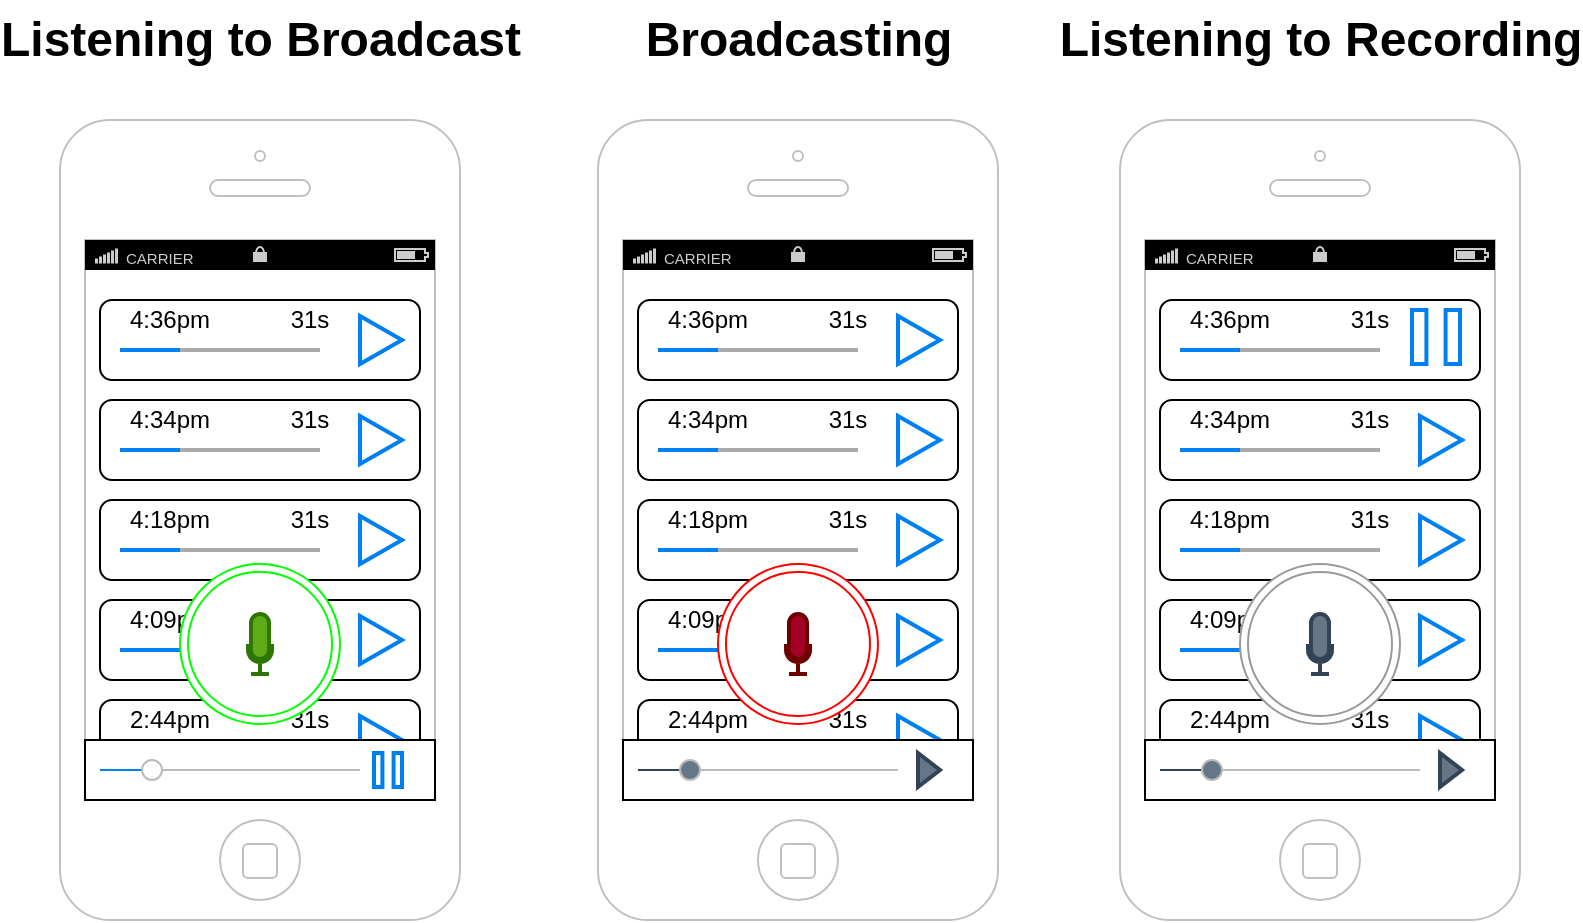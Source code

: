 <mxfile>
    <diagram id="KTIx14ktJnY5_gkWbMu6" name="Page-1">
        <mxGraphModel dx="750" dy="595" grid="1" gridSize="10" guides="1" tooltips="1" connect="1" arrows="1" fold="1" page="1" pageScale="1" pageWidth="850" pageHeight="1100" math="0" shadow="0">
            <root>
                <mxCell id="0"/>
                <mxCell id="1" parent="0"/>
                <mxCell id="2" value="" style="html=1;verticalLabelPosition=bottom;labelBackgroundColor=#ffffff;verticalAlign=top;shadow=0;dashed=0;strokeWidth=1;shape=mxgraph.ios7.misc.iphone;strokeColor=#c0c0c0;" vertex="1" parent="1">
                    <mxGeometry x="210" y="120" width="200" height="400" as="geometry"/>
                </mxCell>
                <mxCell id="10" value="" style="html=1;shadow=0;dashed=0;shape=mxgraph.ios.iTopBarLocked;strokeWidth=1;sketch=0;" vertex="1" parent="1">
                    <mxGeometry x="222.5" y="180" width="175" height="15" as="geometry"/>
                </mxCell>
                <mxCell id="11" value="CARRIER" style="html=1;shadow=0;dashed=0;shape=mxgraph.ios.anchor;align=left;fontSize=7.5;spacingLeft=18;fontColor=#cccccc;" vertex="1" parent="10">
                    <mxGeometry y="2" width="50" height="13" as="geometry"/>
                </mxCell>
                <mxCell id="15" value="" style="rounded=1;whiteSpace=wrap;html=1;strokeWidth=1;" vertex="1" parent="1">
                    <mxGeometry x="230" y="210" width="160" height="40" as="geometry"/>
                </mxCell>
                <mxCell id="17" value="4:36pm" style="text;html=1;strokeColor=none;fillColor=none;align=center;verticalAlign=middle;whiteSpace=wrap;rounded=0;strokeWidth=1;" vertex="1" parent="1">
                    <mxGeometry x="240" y="210" width="50" height="20" as="geometry"/>
                </mxCell>
                <mxCell id="18" value="31s" style="text;html=1;strokeColor=none;fillColor=none;align=center;verticalAlign=middle;whiteSpace=wrap;rounded=0;strokeWidth=1;" vertex="1" parent="1">
                    <mxGeometry x="310" y="210" width="50" height="20" as="geometry"/>
                </mxCell>
                <mxCell id="19" value="" style="html=1;strokeWidth=1;shadow=0;dashed=0;shape=mxgraph.ios7ui.downloadBar;verticalAlign=middle;fontSize=8;buttonText=;barPos=30;fillColor=#aaaaaa;strokeColor=#0080f0;align=center;" vertex="1" parent="1">
                    <mxGeometry x="240" y="220" width="100" height="30" as="geometry"/>
                </mxCell>
                <mxCell id="20" value="" style="html=1;verticalLabelPosition=bottom;align=center;labelBackgroundColor=#ffffff;verticalAlign=top;strokeWidth=2;strokeColor=#0080F0;shadow=0;dashed=0;shape=mxgraph.ios7.icons.play;gradientColor=none;" vertex="1" parent="1">
                    <mxGeometry x="360" y="218" width="21" height="24" as="geometry"/>
                </mxCell>
                <mxCell id="23" value="" style="rounded=1;whiteSpace=wrap;html=1;strokeWidth=1;" vertex="1" parent="1">
                    <mxGeometry x="230" y="260" width="160" height="40" as="geometry"/>
                </mxCell>
                <mxCell id="24" value="4:34pm" style="text;html=1;strokeColor=none;fillColor=none;align=center;verticalAlign=middle;whiteSpace=wrap;rounded=0;strokeWidth=1;" vertex="1" parent="1">
                    <mxGeometry x="240" y="260" width="50" height="20" as="geometry"/>
                </mxCell>
                <mxCell id="25" value="31s" style="text;html=1;strokeColor=none;fillColor=none;align=center;verticalAlign=middle;whiteSpace=wrap;rounded=0;strokeWidth=1;" vertex="1" parent="1">
                    <mxGeometry x="310" y="260" width="50" height="20" as="geometry"/>
                </mxCell>
                <mxCell id="26" value="" style="html=1;strokeWidth=1;shadow=0;dashed=0;shape=mxgraph.ios7ui.downloadBar;verticalAlign=middle;fontSize=8;buttonText=;barPos=30;fillColor=#aaaaaa;strokeColor=#0080f0;align=center;" vertex="1" parent="1">
                    <mxGeometry x="240" y="270" width="100" height="30" as="geometry"/>
                </mxCell>
                <mxCell id="27" value="" style="html=1;verticalLabelPosition=bottom;align=center;labelBackgroundColor=#ffffff;verticalAlign=top;strokeWidth=2;strokeColor=#0080F0;shadow=0;dashed=0;shape=mxgraph.ios7.icons.play;gradientColor=none;" vertex="1" parent="1">
                    <mxGeometry x="360" y="268" width="21" height="24" as="geometry"/>
                </mxCell>
                <mxCell id="28" value="" style="rounded=1;whiteSpace=wrap;html=1;strokeWidth=1;" vertex="1" parent="1">
                    <mxGeometry x="230" y="310" width="160" height="40" as="geometry"/>
                </mxCell>
                <mxCell id="29" value="4:18pm" style="text;html=1;strokeColor=none;fillColor=none;align=center;verticalAlign=middle;whiteSpace=wrap;rounded=0;strokeWidth=1;" vertex="1" parent="1">
                    <mxGeometry x="240" y="310" width="50" height="20" as="geometry"/>
                </mxCell>
                <mxCell id="30" value="31s" style="text;html=1;strokeColor=none;fillColor=none;align=center;verticalAlign=middle;whiteSpace=wrap;rounded=0;strokeWidth=1;" vertex="1" parent="1">
                    <mxGeometry x="310" y="310" width="50" height="20" as="geometry"/>
                </mxCell>
                <mxCell id="31" value="" style="html=1;strokeWidth=1;shadow=0;dashed=0;shape=mxgraph.ios7ui.downloadBar;verticalAlign=middle;fontSize=8;buttonText=;barPos=30;fillColor=#aaaaaa;strokeColor=#0080f0;align=center;" vertex="1" parent="1">
                    <mxGeometry x="240" y="320" width="100" height="30" as="geometry"/>
                </mxCell>
                <mxCell id="32" value="" style="html=1;verticalLabelPosition=bottom;align=center;labelBackgroundColor=#ffffff;verticalAlign=top;strokeWidth=2;strokeColor=#0080F0;shadow=0;dashed=0;shape=mxgraph.ios7.icons.play;gradientColor=none;" vertex="1" parent="1">
                    <mxGeometry x="360" y="318" width="21" height="24" as="geometry"/>
                </mxCell>
                <mxCell id="33" value="" style="rounded=1;whiteSpace=wrap;html=1;strokeWidth=1;" vertex="1" parent="1">
                    <mxGeometry x="230" y="360" width="160" height="40" as="geometry"/>
                </mxCell>
                <mxCell id="34" value="4:09pm" style="text;html=1;strokeColor=none;fillColor=none;align=center;verticalAlign=middle;whiteSpace=wrap;rounded=0;strokeWidth=1;" vertex="1" parent="1">
                    <mxGeometry x="240" y="360" width="50" height="20" as="geometry"/>
                </mxCell>
                <mxCell id="35" value="31s" style="text;html=1;strokeColor=none;fillColor=none;align=center;verticalAlign=middle;whiteSpace=wrap;rounded=0;strokeWidth=1;" vertex="1" parent="1">
                    <mxGeometry x="310" y="360" width="50" height="20" as="geometry"/>
                </mxCell>
                <mxCell id="36" value="" style="html=1;strokeWidth=1;shadow=0;dashed=0;shape=mxgraph.ios7ui.downloadBar;verticalAlign=middle;fontSize=8;buttonText=;barPos=30;fillColor=#aaaaaa;strokeColor=#0080f0;align=center;" vertex="1" parent="1">
                    <mxGeometry x="240" y="370" width="100" height="30" as="geometry"/>
                </mxCell>
                <mxCell id="37" value="" style="html=1;verticalLabelPosition=bottom;align=center;labelBackgroundColor=#ffffff;verticalAlign=top;strokeWidth=2;strokeColor=#0080F0;shadow=0;dashed=0;shape=mxgraph.ios7.icons.play;gradientColor=none;" vertex="1" parent="1">
                    <mxGeometry x="360" y="368" width="21" height="24" as="geometry"/>
                </mxCell>
                <mxCell id="38" value="" style="rounded=1;whiteSpace=wrap;html=1;strokeWidth=1;" vertex="1" parent="1">
                    <mxGeometry x="230" y="410" width="160" height="40" as="geometry"/>
                </mxCell>
                <mxCell id="39" value="2:44pm" style="text;html=1;strokeColor=none;fillColor=none;align=center;verticalAlign=middle;whiteSpace=wrap;rounded=0;strokeWidth=1;" vertex="1" parent="1">
                    <mxGeometry x="240" y="410" width="50" height="20" as="geometry"/>
                </mxCell>
                <mxCell id="40" value="31s" style="text;html=1;strokeColor=none;fillColor=none;align=center;verticalAlign=middle;whiteSpace=wrap;rounded=0;strokeWidth=1;" vertex="1" parent="1">
                    <mxGeometry x="310" y="410" width="50" height="20" as="geometry"/>
                </mxCell>
                <mxCell id="41" value="" style="html=1;strokeWidth=1;shadow=0;dashed=0;shape=mxgraph.ios7ui.downloadBar;verticalAlign=middle;fontSize=8;buttonText=;barPos=30;fillColor=#aaaaaa;strokeColor=#0080f0;align=center;" vertex="1" parent="1">
                    <mxGeometry x="240" y="420" width="100" height="30" as="geometry"/>
                </mxCell>
                <mxCell id="42" value="" style="html=1;verticalLabelPosition=bottom;align=center;labelBackgroundColor=#ffffff;verticalAlign=top;strokeWidth=2;strokeColor=#0080F0;shadow=0;dashed=0;shape=mxgraph.ios7.icons.play;gradientColor=none;" vertex="1" parent="1">
                    <mxGeometry x="360" y="418" width="21" height="24" as="geometry"/>
                </mxCell>
                <mxCell id="13" value="" style="ellipse;shape=doubleEllipse;whiteSpace=wrap;html=1;aspect=fixed;gradientColor=none;strokeColor=#00FF00;strokeWidth=1;" vertex="1" parent="1">
                    <mxGeometry x="270" y="342" width="80" height="80" as="geometry"/>
                </mxCell>
                <mxCell id="14" value="" style="html=1;verticalLabelPosition=bottom;align=center;labelBackgroundColor=#ffffff;verticalAlign=top;strokeWidth=2;strokeColor=#2D7600;shadow=0;dashed=0;shape=mxgraph.ios7.icons.microphone;fillColor=#60a917;fontColor=#ffffff;" vertex="1" parent="1">
                    <mxGeometry x="304" y="367" width="12" height="30" as="geometry"/>
                </mxCell>
                <mxCell id="43" value="" style="rounded=0;whiteSpace=wrap;html=1;strokeWidth=1;" vertex="1" parent="1">
                    <mxGeometry x="222.5" y="430" width="175" height="30" as="geometry"/>
                </mxCell>
                <mxCell id="45" value="" style="html=1;verticalLabelPosition=bottom;align=center;labelBackgroundColor=#ffffff;verticalAlign=top;strokeWidth=2;strokeColor=#0080F0;shadow=0;dashed=0;shape=mxgraph.ios7.icons.pause;pointerEvents=1;gradientColor=none;" vertex="1" parent="1">
                    <mxGeometry x="367" y="436.5" width="14" height="17" as="geometry"/>
                </mxCell>
                <mxCell id="46" value="" style="html=1;verticalLabelPosition=bottom;labelBackgroundColor=#ffffff;verticalAlign=top;shadow=0;dashed=0;strokeWidth=1;shape=mxgraph.ios7ui.slider;barPos=20;strokeColor=#0080f0;strokeColor2=#a0a0a0;gradientColor=none;" vertex="1" parent="1">
                    <mxGeometry x="230" y="437.5" width="130" height="15" as="geometry"/>
                </mxCell>
                <mxCell id="47" value="" style="html=1;verticalLabelPosition=bottom;labelBackgroundColor=#ffffff;verticalAlign=top;shadow=0;dashed=0;strokeWidth=1;shape=mxgraph.ios7.misc.iphone;strokeColor=#c0c0c0;" vertex="1" parent="1">
                    <mxGeometry x="479" y="120" width="200" height="400" as="geometry"/>
                </mxCell>
                <mxCell id="48" value="" style="html=1;shadow=0;dashed=0;shape=mxgraph.ios.iTopBarLocked;strokeWidth=1;sketch=0;" vertex="1" parent="1">
                    <mxGeometry x="491.5" y="180" width="175" height="15" as="geometry"/>
                </mxCell>
                <mxCell id="49" value="CARRIER" style="html=1;shadow=0;dashed=0;shape=mxgraph.ios.anchor;align=left;fontSize=7.5;spacingLeft=18;fontColor=#cccccc;" vertex="1" parent="48">
                    <mxGeometry y="2" width="50" height="13" as="geometry"/>
                </mxCell>
                <mxCell id="50" value="" style="rounded=1;whiteSpace=wrap;html=1;strokeWidth=1;" vertex="1" parent="1">
                    <mxGeometry x="499" y="210" width="160" height="40" as="geometry"/>
                </mxCell>
                <mxCell id="51" value="4:36pm" style="text;html=1;strokeColor=none;fillColor=none;align=center;verticalAlign=middle;whiteSpace=wrap;rounded=0;strokeWidth=1;" vertex="1" parent="1">
                    <mxGeometry x="509" y="210" width="50" height="20" as="geometry"/>
                </mxCell>
                <mxCell id="52" value="31s" style="text;html=1;strokeColor=none;fillColor=none;align=center;verticalAlign=middle;whiteSpace=wrap;rounded=0;strokeWidth=1;" vertex="1" parent="1">
                    <mxGeometry x="579" y="210" width="50" height="20" as="geometry"/>
                </mxCell>
                <mxCell id="53" value="" style="html=1;strokeWidth=1;shadow=0;dashed=0;shape=mxgraph.ios7ui.downloadBar;verticalAlign=middle;fontSize=8;buttonText=;barPos=30;fillColor=#aaaaaa;strokeColor=#0080f0;align=center;" vertex="1" parent="1">
                    <mxGeometry x="509" y="220" width="100" height="30" as="geometry"/>
                </mxCell>
                <mxCell id="54" value="" style="html=1;verticalLabelPosition=bottom;align=center;labelBackgroundColor=#ffffff;verticalAlign=top;strokeWidth=2;strokeColor=#0080F0;shadow=0;dashed=0;shape=mxgraph.ios7.icons.play;gradientColor=none;" vertex="1" parent="1">
                    <mxGeometry x="629" y="218" width="21" height="24" as="geometry"/>
                </mxCell>
                <mxCell id="55" value="" style="rounded=1;whiteSpace=wrap;html=1;strokeWidth=1;" vertex="1" parent="1">
                    <mxGeometry x="499" y="260" width="160" height="40" as="geometry"/>
                </mxCell>
                <mxCell id="56" value="4:34pm" style="text;html=1;strokeColor=none;fillColor=none;align=center;verticalAlign=middle;whiteSpace=wrap;rounded=0;strokeWidth=1;" vertex="1" parent="1">
                    <mxGeometry x="509" y="260" width="50" height="20" as="geometry"/>
                </mxCell>
                <mxCell id="57" value="31s" style="text;html=1;strokeColor=none;fillColor=none;align=center;verticalAlign=middle;whiteSpace=wrap;rounded=0;strokeWidth=1;" vertex="1" parent="1">
                    <mxGeometry x="579" y="260" width="50" height="20" as="geometry"/>
                </mxCell>
                <mxCell id="58" value="" style="html=1;strokeWidth=1;shadow=0;dashed=0;shape=mxgraph.ios7ui.downloadBar;verticalAlign=middle;fontSize=8;buttonText=;barPos=30;fillColor=#aaaaaa;strokeColor=#0080f0;align=center;" vertex="1" parent="1">
                    <mxGeometry x="509" y="270" width="100" height="30" as="geometry"/>
                </mxCell>
                <mxCell id="59" value="" style="html=1;verticalLabelPosition=bottom;align=center;labelBackgroundColor=#ffffff;verticalAlign=top;strokeWidth=2;strokeColor=#0080F0;shadow=0;dashed=0;shape=mxgraph.ios7.icons.play;gradientColor=none;" vertex="1" parent="1">
                    <mxGeometry x="629" y="268" width="21" height="24" as="geometry"/>
                </mxCell>
                <mxCell id="60" value="" style="rounded=1;whiteSpace=wrap;html=1;strokeWidth=1;" vertex="1" parent="1">
                    <mxGeometry x="499" y="310" width="160" height="40" as="geometry"/>
                </mxCell>
                <mxCell id="61" value="4:18pm" style="text;html=1;strokeColor=none;fillColor=none;align=center;verticalAlign=middle;whiteSpace=wrap;rounded=0;strokeWidth=1;" vertex="1" parent="1">
                    <mxGeometry x="509" y="310" width="50" height="20" as="geometry"/>
                </mxCell>
                <mxCell id="62" value="31s" style="text;html=1;strokeColor=none;fillColor=none;align=center;verticalAlign=middle;whiteSpace=wrap;rounded=0;strokeWidth=1;" vertex="1" parent="1">
                    <mxGeometry x="579" y="310" width="50" height="20" as="geometry"/>
                </mxCell>
                <mxCell id="63" value="" style="html=1;strokeWidth=1;shadow=0;dashed=0;shape=mxgraph.ios7ui.downloadBar;verticalAlign=middle;fontSize=8;buttonText=;barPos=30;fillColor=#aaaaaa;strokeColor=#0080f0;align=center;" vertex="1" parent="1">
                    <mxGeometry x="509" y="320" width="100" height="30" as="geometry"/>
                </mxCell>
                <mxCell id="64" value="" style="html=1;verticalLabelPosition=bottom;align=center;labelBackgroundColor=#ffffff;verticalAlign=top;strokeWidth=2;strokeColor=#0080F0;shadow=0;dashed=0;shape=mxgraph.ios7.icons.play;gradientColor=none;" vertex="1" parent="1">
                    <mxGeometry x="629" y="318" width="21" height="24" as="geometry"/>
                </mxCell>
                <mxCell id="65" value="" style="rounded=1;whiteSpace=wrap;html=1;strokeWidth=1;" vertex="1" parent="1">
                    <mxGeometry x="499" y="360" width="160" height="40" as="geometry"/>
                </mxCell>
                <mxCell id="66" value="4:09pm" style="text;html=1;strokeColor=none;fillColor=none;align=center;verticalAlign=middle;whiteSpace=wrap;rounded=0;strokeWidth=1;" vertex="1" parent="1">
                    <mxGeometry x="509" y="360" width="50" height="20" as="geometry"/>
                </mxCell>
                <mxCell id="67" value="31s" style="text;html=1;strokeColor=none;fillColor=none;align=center;verticalAlign=middle;whiteSpace=wrap;rounded=0;strokeWidth=1;" vertex="1" parent="1">
                    <mxGeometry x="579" y="360" width="50" height="20" as="geometry"/>
                </mxCell>
                <mxCell id="68" value="" style="html=1;strokeWidth=1;shadow=0;dashed=0;shape=mxgraph.ios7ui.downloadBar;verticalAlign=middle;fontSize=8;buttonText=;barPos=30;fillColor=#aaaaaa;strokeColor=#0080f0;align=center;" vertex="1" parent="1">
                    <mxGeometry x="509" y="370" width="100" height="30" as="geometry"/>
                </mxCell>
                <mxCell id="69" value="" style="html=1;verticalLabelPosition=bottom;align=center;labelBackgroundColor=#ffffff;verticalAlign=top;strokeWidth=2;strokeColor=#0080F0;shadow=0;dashed=0;shape=mxgraph.ios7.icons.play;gradientColor=none;" vertex="1" parent="1">
                    <mxGeometry x="629" y="368" width="21" height="24" as="geometry"/>
                </mxCell>
                <mxCell id="70" value="" style="rounded=1;whiteSpace=wrap;html=1;strokeWidth=1;" vertex="1" parent="1">
                    <mxGeometry x="499" y="410" width="160" height="40" as="geometry"/>
                </mxCell>
                <mxCell id="71" value="2:44pm" style="text;html=1;strokeColor=none;fillColor=none;align=center;verticalAlign=middle;whiteSpace=wrap;rounded=0;strokeWidth=1;" vertex="1" parent="1">
                    <mxGeometry x="509" y="410" width="50" height="20" as="geometry"/>
                </mxCell>
                <mxCell id="72" value="31s" style="text;html=1;strokeColor=none;fillColor=none;align=center;verticalAlign=middle;whiteSpace=wrap;rounded=0;strokeWidth=1;" vertex="1" parent="1">
                    <mxGeometry x="579" y="410" width="50" height="20" as="geometry"/>
                </mxCell>
                <mxCell id="73" value="" style="html=1;strokeWidth=1;shadow=0;dashed=0;shape=mxgraph.ios7ui.downloadBar;verticalAlign=middle;fontSize=8;buttonText=;barPos=30;fillColor=#aaaaaa;strokeColor=#0080f0;align=center;" vertex="1" parent="1">
                    <mxGeometry x="509" y="420" width="100" height="30" as="geometry"/>
                </mxCell>
                <mxCell id="74" value="" style="html=1;verticalLabelPosition=bottom;align=center;labelBackgroundColor=#ffffff;verticalAlign=top;strokeWidth=2;strokeColor=#0080F0;shadow=0;dashed=0;shape=mxgraph.ios7.icons.play;gradientColor=none;" vertex="1" parent="1">
                    <mxGeometry x="629" y="418" width="21" height="24" as="geometry"/>
                </mxCell>
                <mxCell id="75" value="" style="ellipse;shape=doubleEllipse;whiteSpace=wrap;html=1;aspect=fixed;gradientColor=none;strokeColor=#FF0000;strokeWidth=1;" vertex="1" parent="1">
                    <mxGeometry x="539" y="342" width="80" height="80" as="geometry"/>
                </mxCell>
                <mxCell id="76" value="" style="html=1;verticalLabelPosition=bottom;align=center;labelBackgroundColor=#ffffff;verticalAlign=top;strokeWidth=2;strokeColor=#6F0000;shadow=0;dashed=0;shape=mxgraph.ios7.icons.microphone;fillColor=#a20025;fontColor=#ffffff;" vertex="1" parent="1">
                    <mxGeometry x="573" y="367" width="12" height="30" as="geometry"/>
                </mxCell>
                <mxCell id="77" value="" style="rounded=0;whiteSpace=wrap;html=1;strokeWidth=1;" vertex="1" parent="1">
                    <mxGeometry x="491.5" y="430" width="175" height="30" as="geometry"/>
                </mxCell>
                <mxCell id="79" value="" style="html=1;verticalLabelPosition=bottom;labelBackgroundColor=#ffffff;verticalAlign=top;shadow=0;dashed=0;strokeWidth=1;shape=mxgraph.ios7ui.slider;barPos=20;strokeColor=#314354;strokeColor2=#a0a0a0;fillColor=#647687;fontColor=#ffffff;" vertex="1" parent="1">
                    <mxGeometry x="499" y="437.5" width="130" height="15" as="geometry"/>
                </mxCell>
                <mxCell id="80" value="" style="html=1;verticalLabelPosition=bottom;align=center;labelBackgroundColor=#ffffff;verticalAlign=top;strokeWidth=2;strokeColor=#314354;shadow=0;dashed=0;shape=mxgraph.ios7.icons.play;fillColor=#647687;fontColor=#ffffff;" vertex="1" parent="1">
                    <mxGeometry x="639" y="436.5" width="11" height="17" as="geometry"/>
                </mxCell>
                <mxCell id="82" value="" style="html=1;verticalLabelPosition=bottom;labelBackgroundColor=#ffffff;verticalAlign=top;shadow=0;dashed=0;strokeWidth=1;shape=mxgraph.ios7.misc.iphone;strokeColor=#c0c0c0;" vertex="1" parent="1">
                    <mxGeometry x="740" y="120" width="200" height="400" as="geometry"/>
                </mxCell>
                <mxCell id="83" value="" style="html=1;shadow=0;dashed=0;shape=mxgraph.ios.iTopBarLocked;strokeWidth=1;sketch=0;" vertex="1" parent="1">
                    <mxGeometry x="752.5" y="180" width="175" height="15" as="geometry"/>
                </mxCell>
                <mxCell id="84" value="CARRIER" style="html=1;shadow=0;dashed=0;shape=mxgraph.ios.anchor;align=left;fontSize=7.5;spacingLeft=18;fontColor=#cccccc;" vertex="1" parent="83">
                    <mxGeometry y="2" width="50" height="13" as="geometry"/>
                </mxCell>
                <mxCell id="85" value="" style="rounded=1;whiteSpace=wrap;html=1;strokeWidth=1;" vertex="1" parent="1">
                    <mxGeometry x="760" y="210" width="160" height="40" as="geometry"/>
                </mxCell>
                <mxCell id="86" value="4:36pm" style="text;html=1;strokeColor=none;fillColor=none;align=center;verticalAlign=middle;whiteSpace=wrap;rounded=0;strokeWidth=1;" vertex="1" parent="1">
                    <mxGeometry x="770" y="210" width="50" height="20" as="geometry"/>
                </mxCell>
                <mxCell id="87" value="31s" style="text;html=1;strokeColor=none;fillColor=none;align=center;verticalAlign=middle;whiteSpace=wrap;rounded=0;strokeWidth=1;" vertex="1" parent="1">
                    <mxGeometry x="840" y="210" width="50" height="20" as="geometry"/>
                </mxCell>
                <mxCell id="88" value="" style="html=1;strokeWidth=1;shadow=0;dashed=0;shape=mxgraph.ios7ui.downloadBar;verticalAlign=middle;fontSize=8;buttonText=;barPos=30;fillColor=#aaaaaa;strokeColor=#0080f0;align=center;" vertex="1" parent="1">
                    <mxGeometry x="770" y="220" width="100" height="30" as="geometry"/>
                </mxCell>
                <mxCell id="90" value="" style="rounded=1;whiteSpace=wrap;html=1;strokeWidth=1;" vertex="1" parent="1">
                    <mxGeometry x="760" y="260" width="160" height="40" as="geometry"/>
                </mxCell>
                <mxCell id="91" value="4:34pm" style="text;html=1;strokeColor=none;fillColor=none;align=center;verticalAlign=middle;whiteSpace=wrap;rounded=0;strokeWidth=1;" vertex="1" parent="1">
                    <mxGeometry x="770" y="260" width="50" height="20" as="geometry"/>
                </mxCell>
                <mxCell id="92" value="31s" style="text;html=1;strokeColor=none;fillColor=none;align=center;verticalAlign=middle;whiteSpace=wrap;rounded=0;strokeWidth=1;" vertex="1" parent="1">
                    <mxGeometry x="840" y="260" width="50" height="20" as="geometry"/>
                </mxCell>
                <mxCell id="93" value="" style="html=1;strokeWidth=1;shadow=0;dashed=0;shape=mxgraph.ios7ui.downloadBar;verticalAlign=middle;fontSize=8;buttonText=;barPos=30;fillColor=#aaaaaa;strokeColor=#0080f0;align=center;" vertex="1" parent="1">
                    <mxGeometry x="770" y="270" width="100" height="30" as="geometry"/>
                </mxCell>
                <mxCell id="94" value="" style="html=1;verticalLabelPosition=bottom;align=center;labelBackgroundColor=#ffffff;verticalAlign=top;strokeWidth=2;strokeColor=#0080F0;shadow=0;dashed=0;shape=mxgraph.ios7.icons.play;gradientColor=none;" vertex="1" parent="1">
                    <mxGeometry x="890" y="268" width="21" height="24" as="geometry"/>
                </mxCell>
                <mxCell id="95" value="" style="rounded=1;whiteSpace=wrap;html=1;strokeWidth=1;" vertex="1" parent="1">
                    <mxGeometry x="760" y="310" width="160" height="40" as="geometry"/>
                </mxCell>
                <mxCell id="96" value="4:18pm" style="text;html=1;strokeColor=none;fillColor=none;align=center;verticalAlign=middle;whiteSpace=wrap;rounded=0;strokeWidth=1;" vertex="1" parent="1">
                    <mxGeometry x="770" y="310" width="50" height="20" as="geometry"/>
                </mxCell>
                <mxCell id="97" value="31s" style="text;html=1;strokeColor=none;fillColor=none;align=center;verticalAlign=middle;whiteSpace=wrap;rounded=0;strokeWidth=1;" vertex="1" parent="1">
                    <mxGeometry x="840" y="310" width="50" height="20" as="geometry"/>
                </mxCell>
                <mxCell id="98" value="" style="html=1;strokeWidth=1;shadow=0;dashed=0;shape=mxgraph.ios7ui.downloadBar;verticalAlign=middle;fontSize=8;buttonText=;barPos=30;fillColor=#aaaaaa;strokeColor=#0080f0;align=center;" vertex="1" parent="1">
                    <mxGeometry x="770" y="320" width="100" height="30" as="geometry"/>
                </mxCell>
                <mxCell id="99" value="" style="html=1;verticalLabelPosition=bottom;align=center;labelBackgroundColor=#ffffff;verticalAlign=top;strokeWidth=2;strokeColor=#0080F0;shadow=0;dashed=0;shape=mxgraph.ios7.icons.play;gradientColor=none;" vertex="1" parent="1">
                    <mxGeometry x="890" y="318" width="21" height="24" as="geometry"/>
                </mxCell>
                <mxCell id="100" value="" style="rounded=1;whiteSpace=wrap;html=1;strokeWidth=1;" vertex="1" parent="1">
                    <mxGeometry x="760" y="360" width="160" height="40" as="geometry"/>
                </mxCell>
                <mxCell id="101" value="4:09pm" style="text;html=1;strokeColor=none;fillColor=none;align=center;verticalAlign=middle;whiteSpace=wrap;rounded=0;strokeWidth=1;" vertex="1" parent="1">
                    <mxGeometry x="770" y="360" width="50" height="20" as="geometry"/>
                </mxCell>
                <mxCell id="102" value="31s" style="text;html=1;strokeColor=none;fillColor=none;align=center;verticalAlign=middle;whiteSpace=wrap;rounded=0;strokeWidth=1;" vertex="1" parent="1">
                    <mxGeometry x="840" y="360" width="50" height="20" as="geometry"/>
                </mxCell>
                <mxCell id="103" value="" style="html=1;strokeWidth=1;shadow=0;dashed=0;shape=mxgraph.ios7ui.downloadBar;verticalAlign=middle;fontSize=8;buttonText=;barPos=30;fillColor=#aaaaaa;strokeColor=#0080f0;align=center;" vertex="1" parent="1">
                    <mxGeometry x="770" y="370" width="100" height="30" as="geometry"/>
                </mxCell>
                <mxCell id="104" value="" style="html=1;verticalLabelPosition=bottom;align=center;labelBackgroundColor=#ffffff;verticalAlign=top;strokeWidth=2;strokeColor=#0080F0;shadow=0;dashed=0;shape=mxgraph.ios7.icons.play;gradientColor=none;" vertex="1" parent="1">
                    <mxGeometry x="890" y="368" width="21" height="24" as="geometry"/>
                </mxCell>
                <mxCell id="105" value="" style="rounded=1;whiteSpace=wrap;html=1;strokeWidth=1;" vertex="1" parent="1">
                    <mxGeometry x="760" y="410" width="160" height="40" as="geometry"/>
                </mxCell>
                <mxCell id="106" value="2:44pm" style="text;html=1;strokeColor=none;fillColor=none;align=center;verticalAlign=middle;whiteSpace=wrap;rounded=0;strokeWidth=1;" vertex="1" parent="1">
                    <mxGeometry x="770" y="410" width="50" height="20" as="geometry"/>
                </mxCell>
                <mxCell id="107" value="31s" style="text;html=1;strokeColor=none;fillColor=none;align=center;verticalAlign=middle;whiteSpace=wrap;rounded=0;strokeWidth=1;" vertex="1" parent="1">
                    <mxGeometry x="840" y="410" width="50" height="20" as="geometry"/>
                </mxCell>
                <mxCell id="108" value="" style="html=1;strokeWidth=1;shadow=0;dashed=0;shape=mxgraph.ios7ui.downloadBar;verticalAlign=middle;fontSize=8;buttonText=;barPos=30;fillColor=#aaaaaa;strokeColor=#0080f0;align=center;" vertex="1" parent="1">
                    <mxGeometry x="770" y="420" width="100" height="30" as="geometry"/>
                </mxCell>
                <mxCell id="109" value="" style="html=1;verticalLabelPosition=bottom;align=center;labelBackgroundColor=#ffffff;verticalAlign=top;strokeWidth=2;strokeColor=#0080F0;shadow=0;dashed=0;shape=mxgraph.ios7.icons.play;gradientColor=none;" vertex="1" parent="1">
                    <mxGeometry x="890" y="418" width="21" height="24" as="geometry"/>
                </mxCell>
                <mxCell id="110" value="" style="ellipse;shape=doubleEllipse;whiteSpace=wrap;html=1;aspect=fixed;gradientColor=none;strokeColor=#999999;strokeWidth=1;" vertex="1" parent="1">
                    <mxGeometry x="800" y="342" width="80" height="80" as="geometry"/>
                </mxCell>
                <mxCell id="111" value="" style="html=1;verticalLabelPosition=bottom;align=center;labelBackgroundColor=#ffffff;verticalAlign=top;strokeWidth=2;strokeColor=#314354;shadow=0;dashed=0;shape=mxgraph.ios7.icons.microphone;fillColor=#647687;fontColor=#ffffff;" vertex="1" parent="1">
                    <mxGeometry x="834" y="367" width="12" height="30" as="geometry"/>
                </mxCell>
                <mxCell id="112" value="" style="rounded=0;whiteSpace=wrap;html=1;strokeWidth=1;" vertex="1" parent="1">
                    <mxGeometry x="752.5" y="430" width="175" height="30" as="geometry"/>
                </mxCell>
                <mxCell id="114" value="" style="html=1;verticalLabelPosition=bottom;labelBackgroundColor=#ffffff;verticalAlign=top;shadow=0;dashed=0;strokeWidth=1;shape=mxgraph.ios7ui.slider;barPos=20;strokeColor=#314354;strokeColor2=#a0a0a0;fillColor=#647687;fontColor=#ffffff;" vertex="1" parent="1">
                    <mxGeometry x="760" y="437.5" width="130" height="15" as="geometry"/>
                </mxCell>
                <mxCell id="117" value="" style="html=1;verticalLabelPosition=bottom;align=center;labelBackgroundColor=#ffffff;verticalAlign=top;strokeWidth=2;strokeColor=#314354;shadow=0;dashed=0;shape=mxgraph.ios7.icons.play;fillColor=#647687;fontColor=#ffffff;" vertex="1" parent="1">
                    <mxGeometry x="900" y="436.5" width="11" height="17" as="geometry"/>
                </mxCell>
                <mxCell id="118" value="" style="html=1;verticalLabelPosition=bottom;align=center;labelBackgroundColor=#ffffff;verticalAlign=top;strokeWidth=2;strokeColor=#0080F0;shadow=0;dashed=0;shape=mxgraph.ios7.icons.pause;pointerEvents=1;gradientColor=none;" vertex="1" parent="1">
                    <mxGeometry x="886" y="215" width="24" height="27" as="geometry"/>
                </mxCell>
                <mxCell id="119" value="Listening to Broadcast" style="text;strokeColor=none;fillColor=none;html=1;fontSize=24;fontStyle=1;verticalAlign=middle;align=center;strokeWidth=1;" vertex="1" parent="1">
                    <mxGeometry x="260" y="60" width="100" height="40" as="geometry"/>
                </mxCell>
                <mxCell id="120" value="Broadcasting" style="text;strokeColor=none;fillColor=none;html=1;fontSize=24;fontStyle=1;verticalAlign=middle;align=center;strokeWidth=1;" vertex="1" parent="1">
                    <mxGeometry x="529" y="60" width="100" height="40" as="geometry"/>
                </mxCell>
                <mxCell id="121" value="Listening to Recording" style="text;strokeColor=none;fillColor=none;html=1;fontSize=24;fontStyle=1;verticalAlign=middle;align=center;strokeWidth=1;" vertex="1" parent="1">
                    <mxGeometry x="790" y="60" width="100" height="40" as="geometry"/>
                </mxCell>
            </root>
        </mxGraphModel>
    </diagram>
</mxfile>